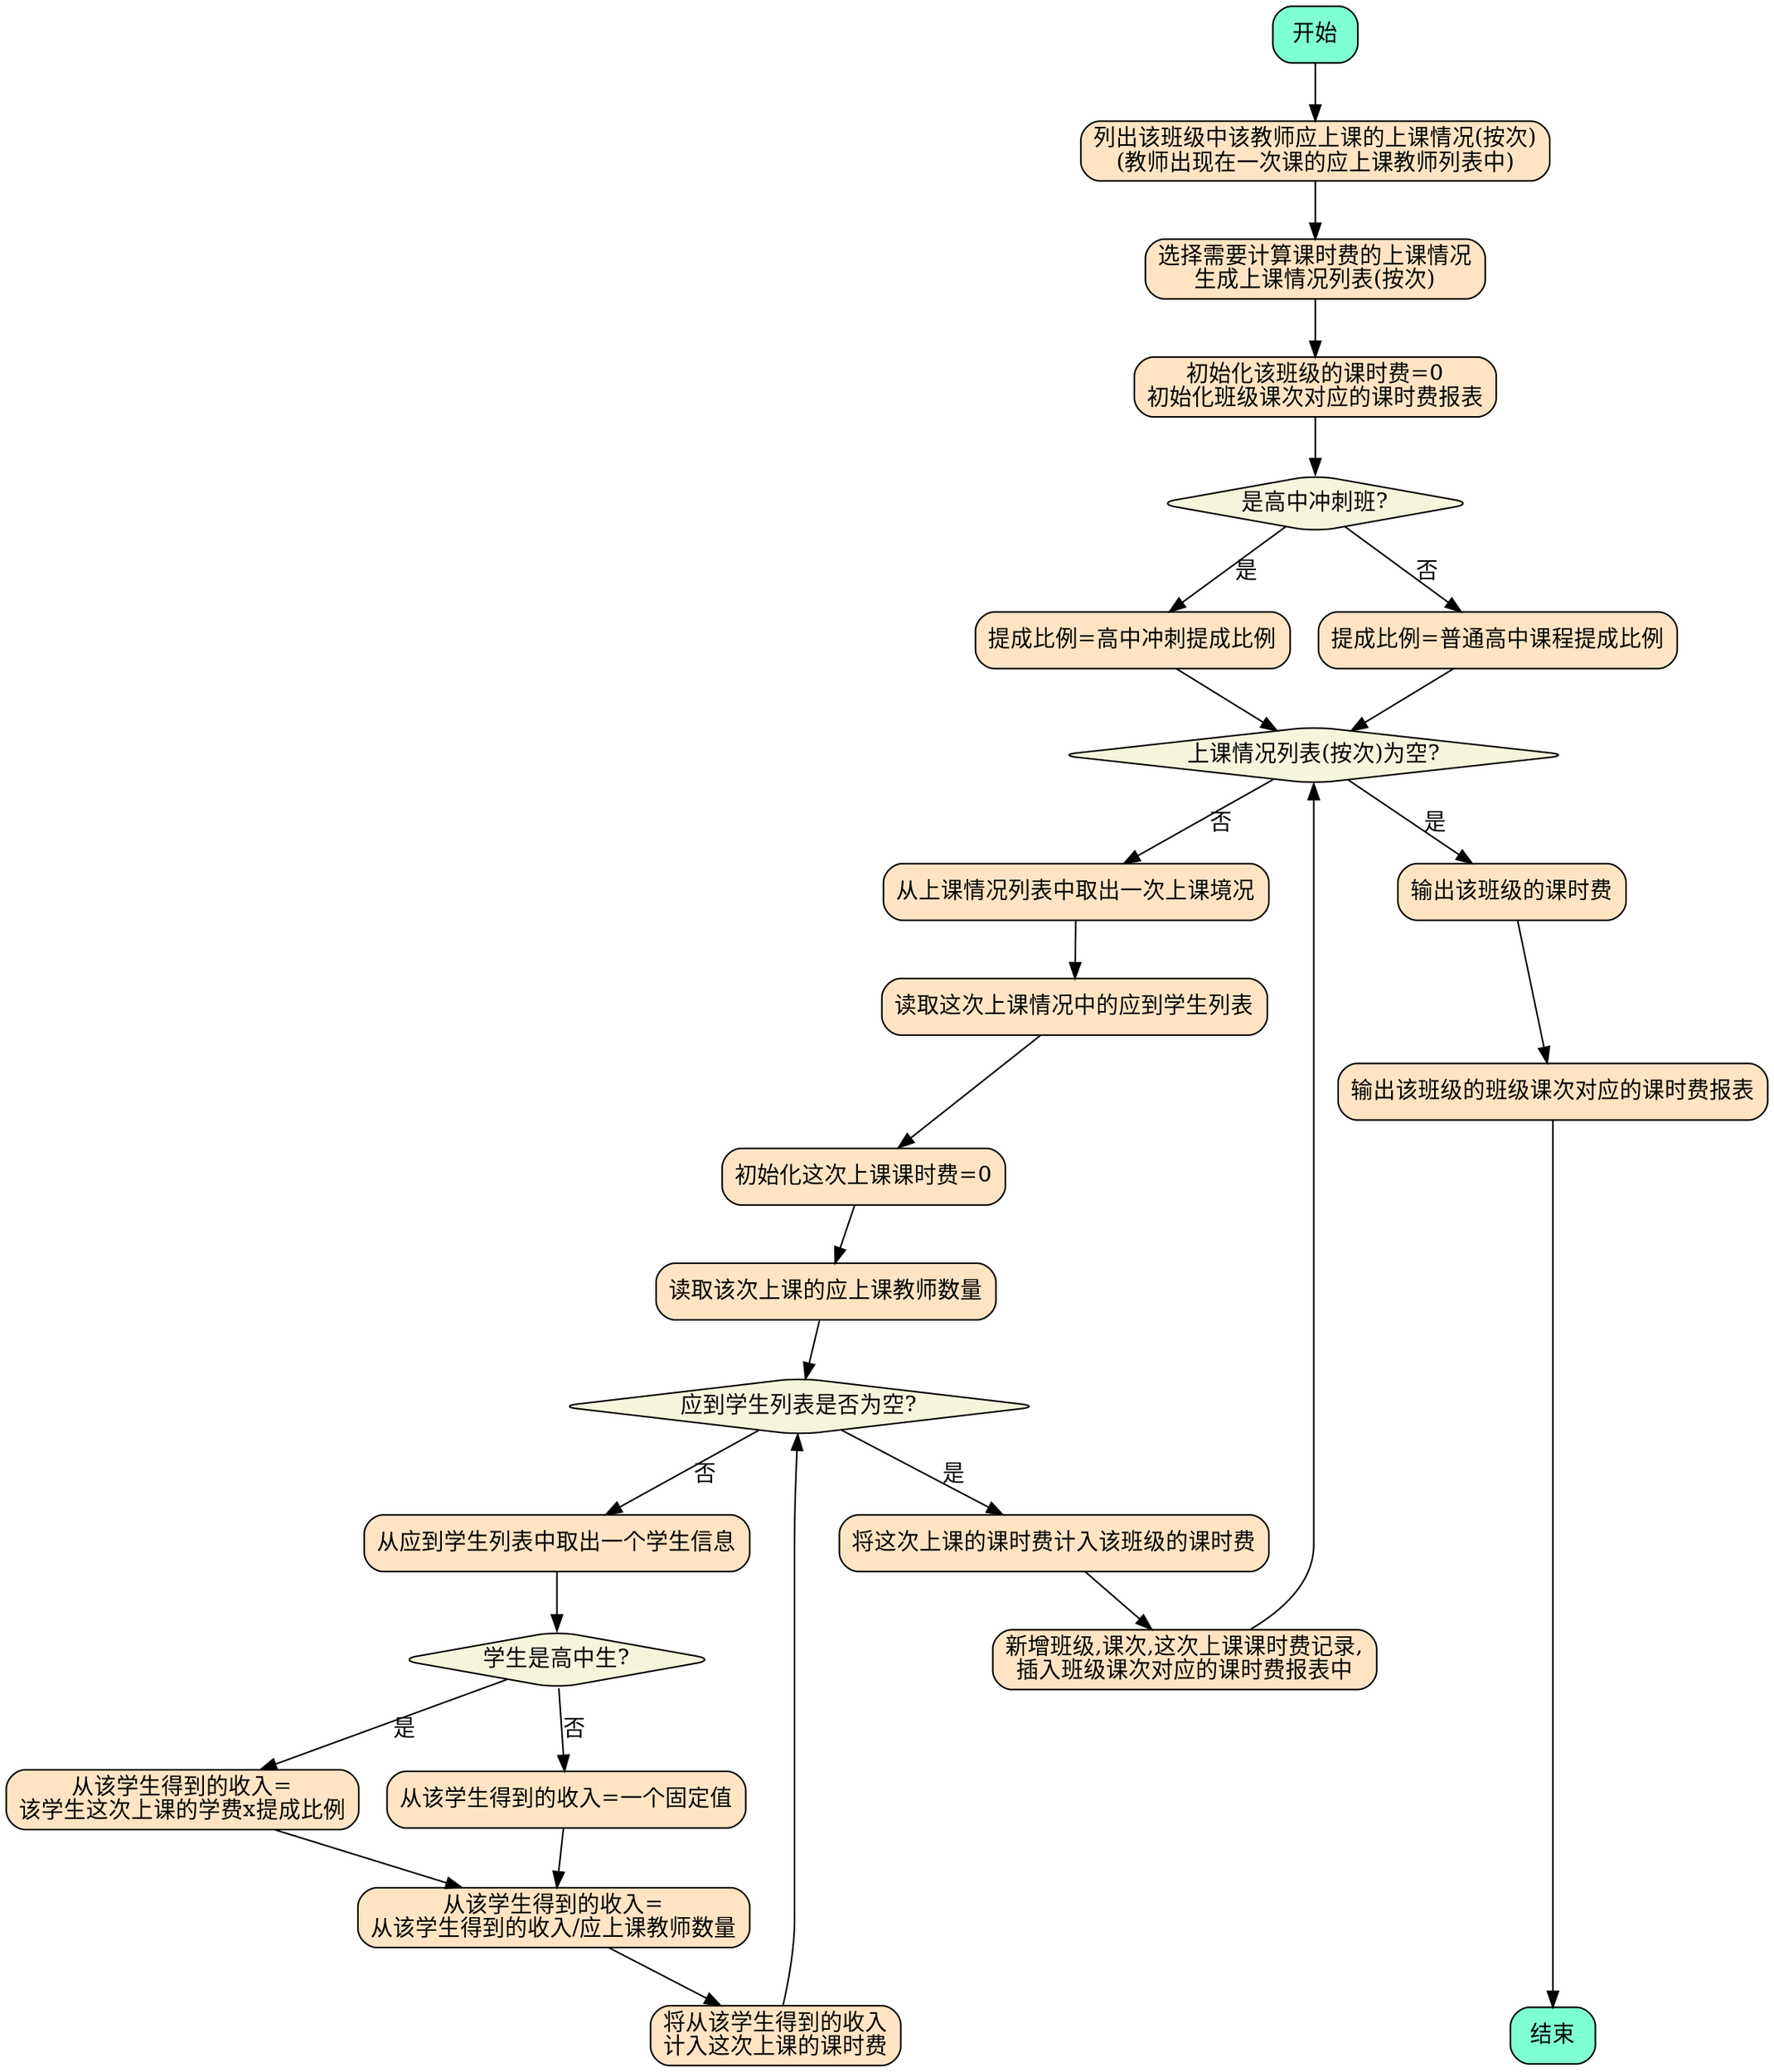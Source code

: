 digraph {
    node [shape="box", style="rounded,filled", fillcolor="aquamarine"]
        start[label="开始"];
        end[label="结束"];

    node [shape="box", style="rounded,filled", fillcolor="bisque"]
        s1[label="列出该班级中该教师应上课的上课情况(按次)\n(教师出现在一次课的应上课教师列表中)"];
        s2[label="选择需要计算课时费的上课情况\n生成上课情况列表(按次)"];
        s3[label="初始化该班级的课时费=0\n初始化班级课次对应的课时费报表"];
        s_c1_y1[label="提成比例=高中冲刺提成比例"];
        s_c1_n1[label="提成比例=普通高中课程提成比例"];
        s_c2_y1[label="输出该班级的课时费"];
        s_c2_y2[label="输出该班级的班级课次对应的课时费报表"];
        s_c2_n1[label="从上课情况列表中取出一次上课境况"];
        s_c2_n2[label="读取这次上课情况中的应到学生列表"];
        s_c2_n3[label="初始化这次上课课时费=0"];
        s_c2_n4[label="读取该次上课的应上课教师数量"];
        s_c3_y1[label="将这次上课的课时费计入该班级的课时费"];
        s_c3_y2[label="新增班级,课次,这次上课课时费记录,\n插入班级课次对应的课时费报表中"];
        s_c3_n1[label="从应到学生列表中取出一个学生信息"];
        s_c4_y1[label="从该学生得到的收入=\n该学生这次上课的学费x提成比例"];
        s_c4_n1[label="从该学生得到的收入=一个固定值"];
        s_c4_after_1[label="从该学生得到的收入=\n从该学生得到的收入/应上课教师数量"];
        s_c4_after_2[label="将从该学生得到的收入\n计入这次上课的课时费"];
    
    node [shape="diamond", style="rounded,filled", fillcolor="beige"]
        c1[label="是高中冲刺班?"];
        c2[label="上课情况列表(按次)为空?"];
        c3[label="应到学生列表是否为空?"];
        c4[label="学生是高中生?"];

    start -> s1 -> s2 -> s3 -> c1;
    c1 -> s_c1_y1[label="是"];
    c1 -> s_c1_n1[label="否"];
    s_c1_y1 -> c2;
    s_c1_n1 -> c2;

    c2 -> s_c2_y1[label="是"];
    c2 -> s_c2_n1[label="否"];
    s_c2_y1 -> s_c2_y2 -> end;

    s_c2_n1 -> s_c2_n2 -> s_c2_n3 -> s_c2_n4 -> c3;
    c3 -> s_c3_y1[label="是"];
    c3 -> s_c3_n1[label="否"];
  
    s_c3_y1 -> s_c3_y2 -> c2;
    s_c3_n1 -> c4;
    c4 -> s_c4_y1[label="是"];
    c4 -> s_c4_n1[label="否"];
    s_c4_y1 -> s_c4_after_1;
    s_c4_n1 -> s_c4_after_1;
    s_c4_after_1 -> s_c4_after_2 -> c3;

    {rank=max end}
}
